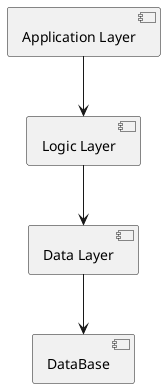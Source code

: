@startuml
'https://plantuml.com/component-diagram

[Application Layer] --> [Logic Layer]
[Logic Layer] --> [Data Layer]
[Data Layer] --> [DataBase]

@enduml